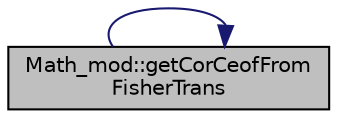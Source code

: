 digraph "Math_mod::getCorCeofFromFisherTrans"
{
 // LATEX_PDF_SIZE
  edge [fontname="Helvetica",fontsize="10",labelfontname="Helvetica",labelfontsize="10"];
  node [fontname="Helvetica",fontsize="10",shape=record];
  rankdir="LR";
  Node1 [label="Math_mod::getCorCeofFrom\lFisherTrans",height=0.2,width=0.4,color="black", fillcolor="grey75", style="filled", fontcolor="black",tooltip="Return the correlation coefficient (-1 < corCoef < 1) corresponding to the input Fisher z-transformat..."];
  Node1 -> Node1 [color="midnightblue",fontsize="10",style="solid",fontname="Helvetica"];
}
